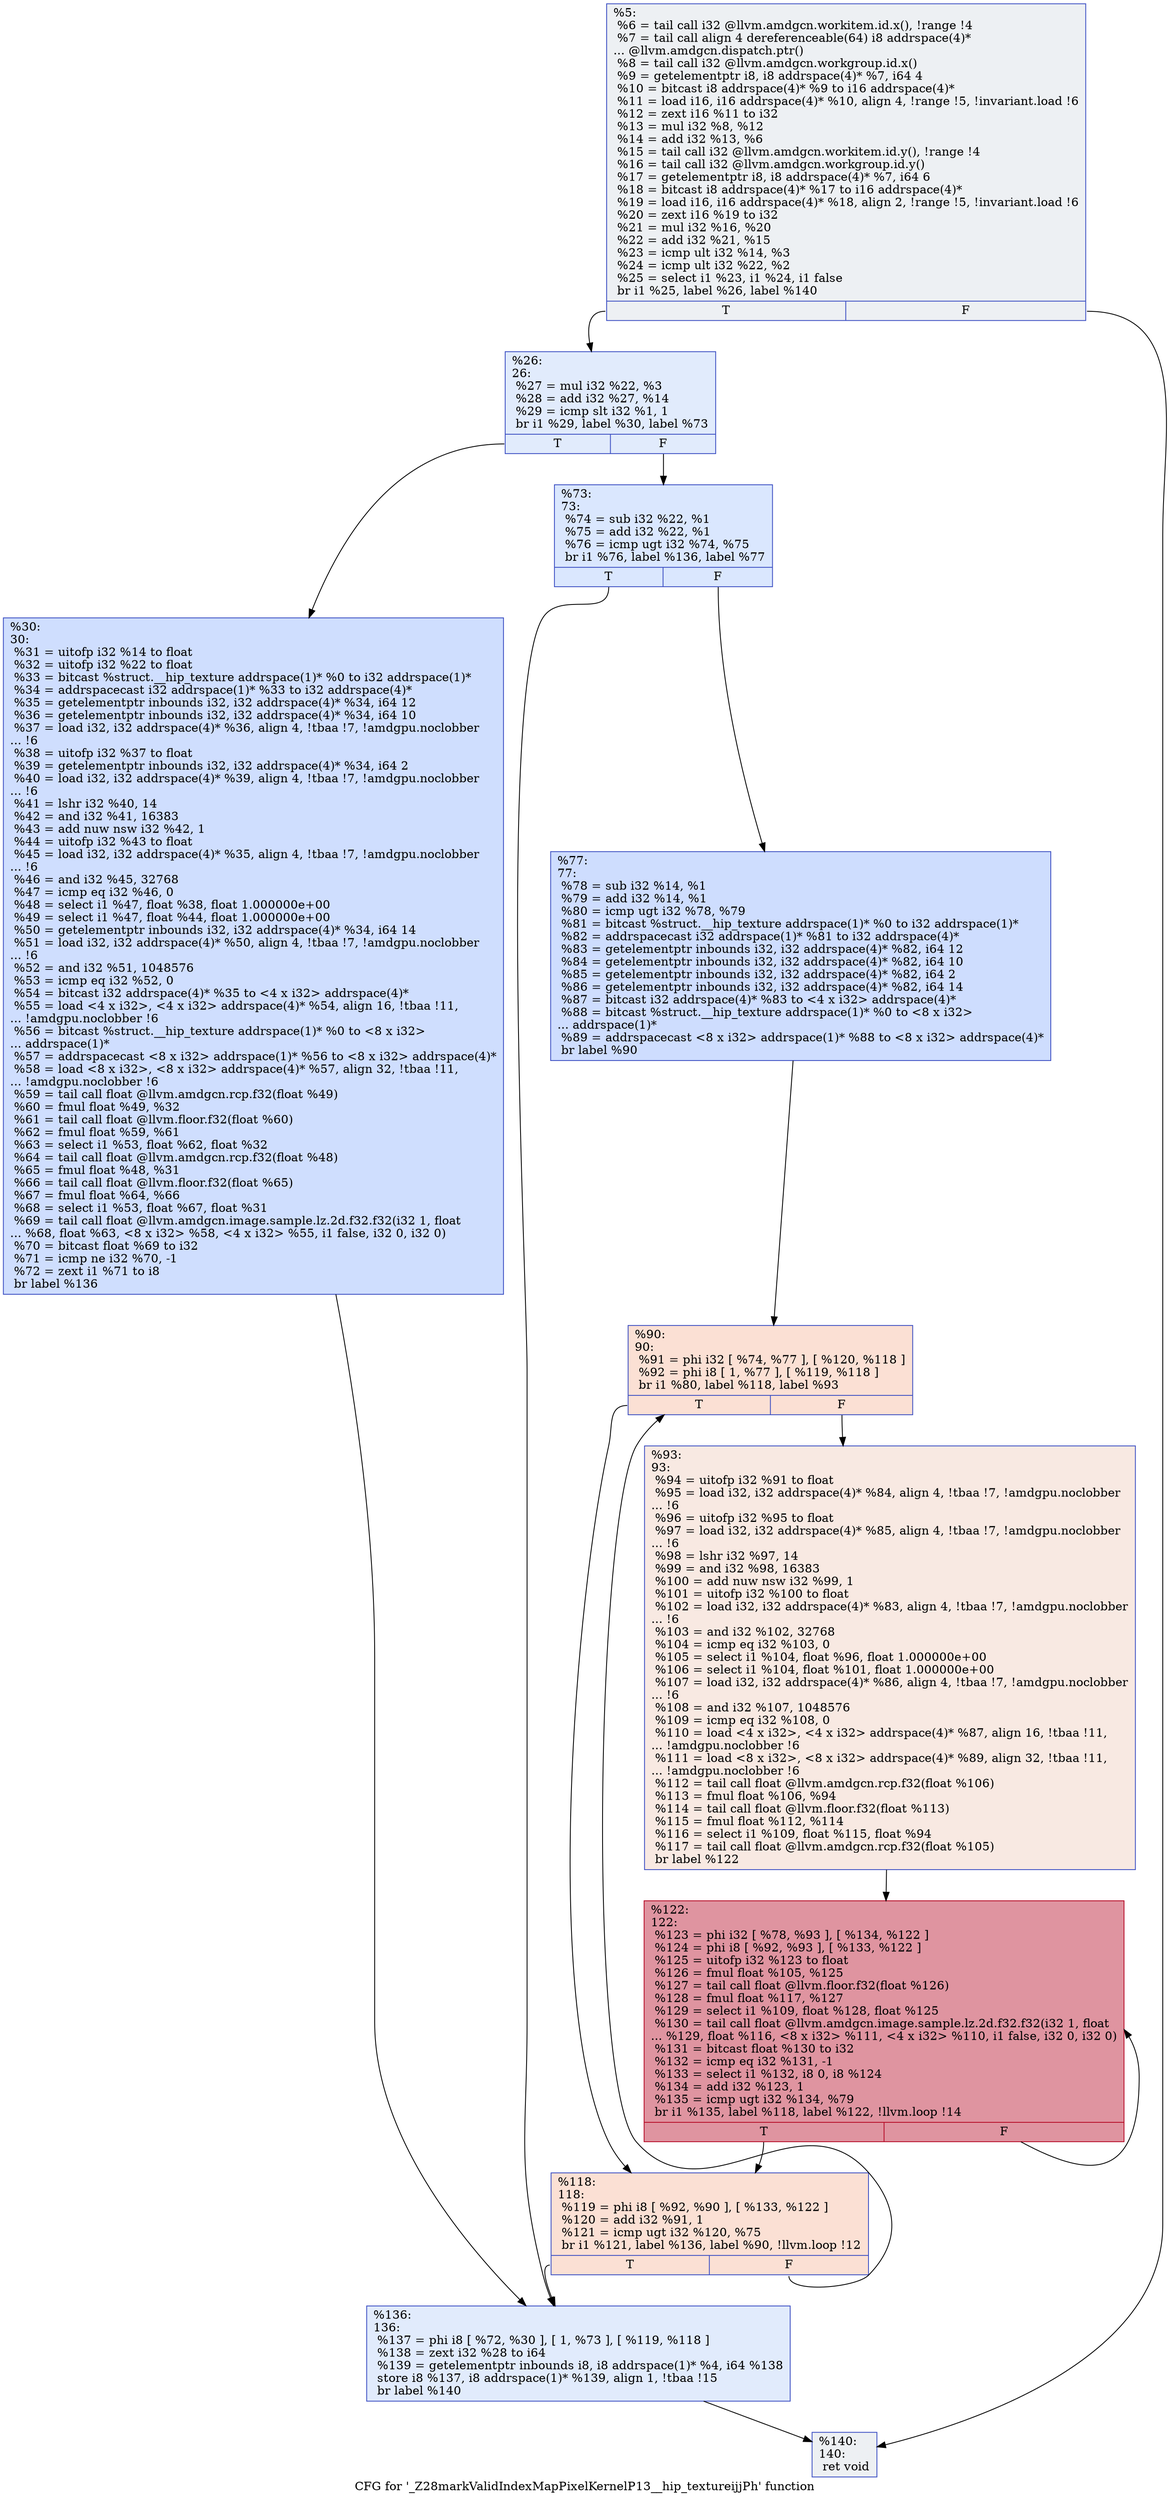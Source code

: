 digraph "CFG for '_Z28markValidIndexMapPixelKernelP13__hip_textureijjPh' function" {
	label="CFG for '_Z28markValidIndexMapPixelKernelP13__hip_textureijjPh' function";

	Node0x604afd0 [shape=record,color="#3d50c3ff", style=filled, fillcolor="#d6dce470",label="{%5:\l  %6 = tail call i32 @llvm.amdgcn.workitem.id.x(), !range !4\l  %7 = tail call align 4 dereferenceable(64) i8 addrspace(4)*\l... @llvm.amdgcn.dispatch.ptr()\l  %8 = tail call i32 @llvm.amdgcn.workgroup.id.x()\l  %9 = getelementptr i8, i8 addrspace(4)* %7, i64 4\l  %10 = bitcast i8 addrspace(4)* %9 to i16 addrspace(4)*\l  %11 = load i16, i16 addrspace(4)* %10, align 4, !range !5, !invariant.load !6\l  %12 = zext i16 %11 to i32\l  %13 = mul i32 %8, %12\l  %14 = add i32 %13, %6\l  %15 = tail call i32 @llvm.amdgcn.workitem.id.y(), !range !4\l  %16 = tail call i32 @llvm.amdgcn.workgroup.id.y()\l  %17 = getelementptr i8, i8 addrspace(4)* %7, i64 6\l  %18 = bitcast i8 addrspace(4)* %17 to i16 addrspace(4)*\l  %19 = load i16, i16 addrspace(4)* %18, align 2, !range !5, !invariant.load !6\l  %20 = zext i16 %19 to i32\l  %21 = mul i32 %16, %20\l  %22 = add i32 %21, %15\l  %23 = icmp ult i32 %14, %3\l  %24 = icmp ult i32 %22, %2\l  %25 = select i1 %23, i1 %24, i1 false\l  br i1 %25, label %26, label %140\l|{<s0>T|<s1>F}}"];
	Node0x604afd0:s0 -> Node0x604ea30;
	Node0x604afd0:s1 -> Node0x604eac0;
	Node0x604ea30 [shape=record,color="#3d50c3ff", style=filled, fillcolor="#bbd1f870",label="{%26:\l26:                                               \l  %27 = mul i32 %22, %3\l  %28 = add i32 %27, %14\l  %29 = icmp slt i32 %1, 1\l  br i1 %29, label %30, label %73\l|{<s0>T|<s1>F}}"];
	Node0x604ea30:s0 -> Node0x604ede0;
	Node0x604ea30:s1 -> Node0x604ee30;
	Node0x604ede0 [shape=record,color="#3d50c3ff", style=filled, fillcolor="#93b5fe70",label="{%30:\l30:                                               \l  %31 = uitofp i32 %14 to float\l  %32 = uitofp i32 %22 to float\l  %33 = bitcast %struct.__hip_texture addrspace(1)* %0 to i32 addrspace(1)*\l  %34 = addrspacecast i32 addrspace(1)* %33 to i32 addrspace(4)*\l  %35 = getelementptr inbounds i32, i32 addrspace(4)* %34, i64 12\l  %36 = getelementptr inbounds i32, i32 addrspace(4)* %34, i64 10\l  %37 = load i32, i32 addrspace(4)* %36, align 4, !tbaa !7, !amdgpu.noclobber\l... !6\l  %38 = uitofp i32 %37 to float\l  %39 = getelementptr inbounds i32, i32 addrspace(4)* %34, i64 2\l  %40 = load i32, i32 addrspace(4)* %39, align 4, !tbaa !7, !amdgpu.noclobber\l... !6\l  %41 = lshr i32 %40, 14\l  %42 = and i32 %41, 16383\l  %43 = add nuw nsw i32 %42, 1\l  %44 = uitofp i32 %43 to float\l  %45 = load i32, i32 addrspace(4)* %35, align 4, !tbaa !7, !amdgpu.noclobber\l... !6\l  %46 = and i32 %45, 32768\l  %47 = icmp eq i32 %46, 0\l  %48 = select i1 %47, float %38, float 1.000000e+00\l  %49 = select i1 %47, float %44, float 1.000000e+00\l  %50 = getelementptr inbounds i32, i32 addrspace(4)* %34, i64 14\l  %51 = load i32, i32 addrspace(4)* %50, align 4, !tbaa !7, !amdgpu.noclobber\l... !6\l  %52 = and i32 %51, 1048576\l  %53 = icmp eq i32 %52, 0\l  %54 = bitcast i32 addrspace(4)* %35 to \<4 x i32\> addrspace(4)*\l  %55 = load \<4 x i32\>, \<4 x i32\> addrspace(4)* %54, align 16, !tbaa !11,\l... !amdgpu.noclobber !6\l  %56 = bitcast %struct.__hip_texture addrspace(1)* %0 to \<8 x i32\>\l... addrspace(1)*\l  %57 = addrspacecast \<8 x i32\> addrspace(1)* %56 to \<8 x i32\> addrspace(4)*\l  %58 = load \<8 x i32\>, \<8 x i32\> addrspace(4)* %57, align 32, !tbaa !11,\l... !amdgpu.noclobber !6\l  %59 = tail call float @llvm.amdgcn.rcp.f32(float %49)\l  %60 = fmul float %49, %32\l  %61 = tail call float @llvm.floor.f32(float %60)\l  %62 = fmul float %59, %61\l  %63 = select i1 %53, float %62, float %32\l  %64 = tail call float @llvm.amdgcn.rcp.f32(float %48)\l  %65 = fmul float %48, %31\l  %66 = tail call float @llvm.floor.f32(float %65)\l  %67 = fmul float %64, %66\l  %68 = select i1 %53, float %67, float %31\l  %69 = tail call float @llvm.amdgcn.image.sample.lz.2d.f32.f32(i32 1, float\l... %68, float %63, \<8 x i32\> %58, \<4 x i32\> %55, i1 false, i32 0, i32 0)\l  %70 = bitcast float %69 to i32\l  %71 = icmp ne i32 %70, -1\l  %72 = zext i1 %71 to i8\l  br label %136\l}"];
	Node0x604ede0 -> Node0x6053170;
	Node0x604ee30 [shape=record,color="#3d50c3ff", style=filled, fillcolor="#abc8fd70",label="{%73:\l73:                                               \l  %74 = sub i32 %22, %1\l  %75 = add i32 %22, %1\l  %76 = icmp ugt i32 %74, %75\l  br i1 %76, label %136, label %77\l|{<s0>T|<s1>F}}"];
	Node0x604ee30:s0 -> Node0x6053170;
	Node0x604ee30:s1 -> Node0x6053420;
	Node0x6053420 [shape=record,color="#3d50c3ff", style=filled, fillcolor="#8fb1fe70",label="{%77:\l77:                                               \l  %78 = sub i32 %14, %1\l  %79 = add i32 %14, %1\l  %80 = icmp ugt i32 %78, %79\l  %81 = bitcast %struct.__hip_texture addrspace(1)* %0 to i32 addrspace(1)*\l  %82 = addrspacecast i32 addrspace(1)* %81 to i32 addrspace(4)*\l  %83 = getelementptr inbounds i32, i32 addrspace(4)* %82, i64 12\l  %84 = getelementptr inbounds i32, i32 addrspace(4)* %82, i64 10\l  %85 = getelementptr inbounds i32, i32 addrspace(4)* %82, i64 2\l  %86 = getelementptr inbounds i32, i32 addrspace(4)* %82, i64 14\l  %87 = bitcast i32 addrspace(4)* %83 to \<4 x i32\> addrspace(4)*\l  %88 = bitcast %struct.__hip_texture addrspace(1)* %0 to \<8 x i32\>\l... addrspace(1)*\l  %89 = addrspacecast \<8 x i32\> addrspace(1)* %88 to \<8 x i32\> addrspace(4)*\l  br label %90\l}"];
	Node0x6053420 -> Node0x6053b80;
	Node0x6053b80 [shape=record,color="#3d50c3ff", style=filled, fillcolor="#f7b99e70",label="{%90:\l90:                                               \l  %91 = phi i32 [ %74, %77 ], [ %120, %118 ]\l  %92 = phi i8 [ 1, %77 ], [ %119, %118 ]\l  br i1 %80, label %118, label %93\l|{<s0>T|<s1>F}}"];
	Node0x6053b80:s0 -> Node0x6053cb0;
	Node0x6053b80:s1 -> Node0x6053f40;
	Node0x6053f40 [shape=record,color="#3d50c3ff", style=filled, fillcolor="#efcebd70",label="{%93:\l93:                                               \l  %94 = uitofp i32 %91 to float\l  %95 = load i32, i32 addrspace(4)* %84, align 4, !tbaa !7, !amdgpu.noclobber\l... !6\l  %96 = uitofp i32 %95 to float\l  %97 = load i32, i32 addrspace(4)* %85, align 4, !tbaa !7, !amdgpu.noclobber\l... !6\l  %98 = lshr i32 %97, 14\l  %99 = and i32 %98, 16383\l  %100 = add nuw nsw i32 %99, 1\l  %101 = uitofp i32 %100 to float\l  %102 = load i32, i32 addrspace(4)* %83, align 4, !tbaa !7, !amdgpu.noclobber\l... !6\l  %103 = and i32 %102, 32768\l  %104 = icmp eq i32 %103, 0\l  %105 = select i1 %104, float %96, float 1.000000e+00\l  %106 = select i1 %104, float %101, float 1.000000e+00\l  %107 = load i32, i32 addrspace(4)* %86, align 4, !tbaa !7, !amdgpu.noclobber\l... !6\l  %108 = and i32 %107, 1048576\l  %109 = icmp eq i32 %108, 0\l  %110 = load \<4 x i32\>, \<4 x i32\> addrspace(4)* %87, align 16, !tbaa !11,\l... !amdgpu.noclobber !6\l  %111 = load \<8 x i32\>, \<8 x i32\> addrspace(4)* %89, align 32, !tbaa !11,\l... !amdgpu.noclobber !6\l  %112 = tail call float @llvm.amdgcn.rcp.f32(float %106)\l  %113 = fmul float %106, %94\l  %114 = tail call float @llvm.floor.f32(float %113)\l  %115 = fmul float %112, %114\l  %116 = select i1 %109, float %115, float %94\l  %117 = tail call float @llvm.amdgcn.rcp.f32(float %105)\l  br label %122\l}"];
	Node0x6053f40 -> Node0x6055010;
	Node0x6053cb0 [shape=record,color="#3d50c3ff", style=filled, fillcolor="#f7b99e70",label="{%118:\l118:                                              \l  %119 = phi i8 [ %92, %90 ], [ %133, %122 ]\l  %120 = add i32 %91, 1\l  %121 = icmp ugt i32 %120, %75\l  br i1 %121, label %136, label %90, !llvm.loop !12\l|{<s0>T|<s1>F}}"];
	Node0x6053cb0:s0 -> Node0x6053170;
	Node0x6053cb0:s1 -> Node0x6053b80;
	Node0x6055010 [shape=record,color="#b70d28ff", style=filled, fillcolor="#b70d2870",label="{%122:\l122:                                              \l  %123 = phi i32 [ %78, %93 ], [ %134, %122 ]\l  %124 = phi i8 [ %92, %93 ], [ %133, %122 ]\l  %125 = uitofp i32 %123 to float\l  %126 = fmul float %105, %125\l  %127 = tail call float @llvm.floor.f32(float %126)\l  %128 = fmul float %117, %127\l  %129 = select i1 %109, float %128, float %125\l  %130 = tail call float @llvm.amdgcn.image.sample.lz.2d.f32.f32(i32 1, float\l... %129, float %116, \<8 x i32\> %111, \<4 x i32\> %110, i1 false, i32 0, i32 0)\l  %131 = bitcast float %130 to i32\l  %132 = icmp eq i32 %131, -1\l  %133 = select i1 %132, i8 0, i8 %124\l  %134 = add i32 %123, 1\l  %135 = icmp ugt i32 %134, %79\l  br i1 %135, label %118, label %122, !llvm.loop !14\l|{<s0>T|<s1>F}}"];
	Node0x6055010:s0 -> Node0x6053cb0;
	Node0x6055010:s1 -> Node0x6055010;
	Node0x6053170 [shape=record,color="#3d50c3ff", style=filled, fillcolor="#bbd1f870",label="{%136:\l136:                                              \l  %137 = phi i8 [ %72, %30 ], [ 1, %73 ], [ %119, %118 ]\l  %138 = zext i32 %28 to i64\l  %139 = getelementptr inbounds i8, i8 addrspace(1)* %4, i64 %138\l  store i8 %137, i8 addrspace(1)* %139, align 1, !tbaa !15\l  br label %140\l}"];
	Node0x6053170 -> Node0x604eac0;
	Node0x604eac0 [shape=record,color="#3d50c3ff", style=filled, fillcolor="#d6dce470",label="{%140:\l140:                                              \l  ret void\l}"];
}
